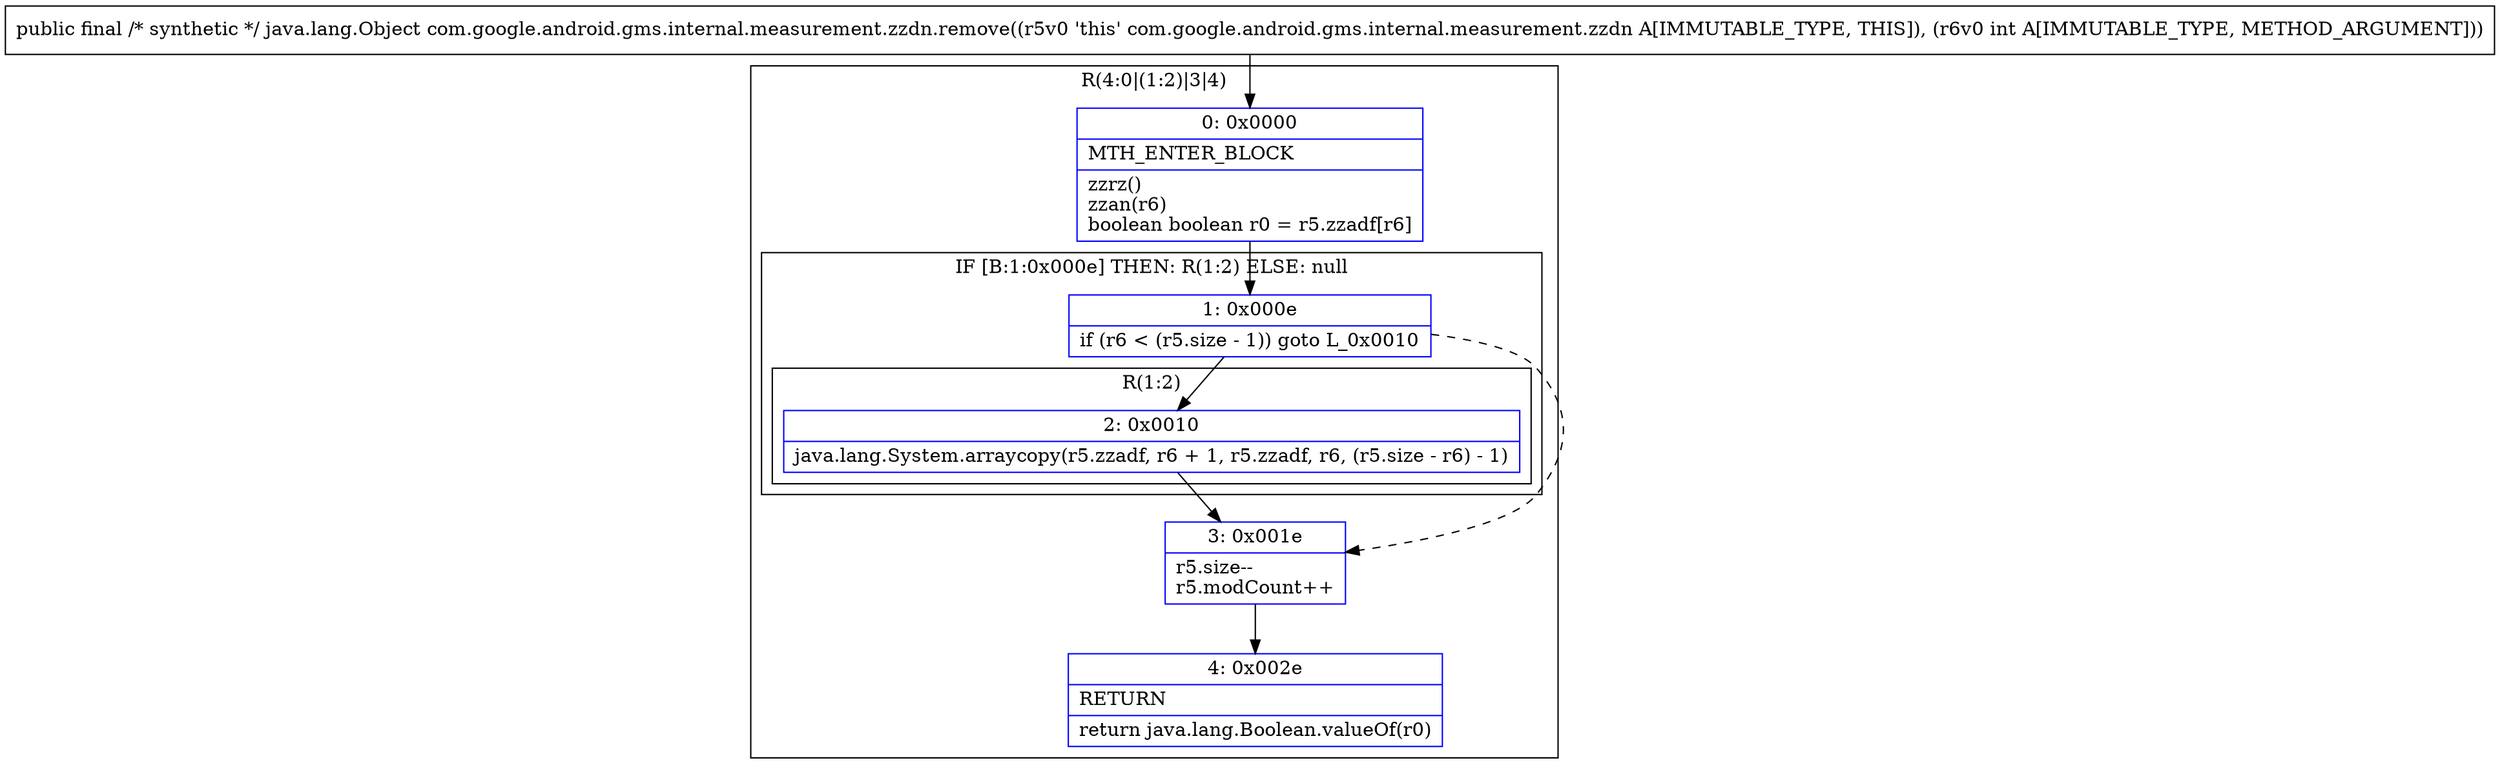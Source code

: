 digraph "CFG forcom.google.android.gms.internal.measurement.zzdn.remove(I)Ljava\/lang\/Object;" {
subgraph cluster_Region_1553053964 {
label = "R(4:0|(1:2)|3|4)";
node [shape=record,color=blue];
Node_0 [shape=record,label="{0\:\ 0x0000|MTH_ENTER_BLOCK\l|zzrz()\lzzan(r6)\lboolean boolean r0 = r5.zzadf[r6]\l}"];
subgraph cluster_IfRegion_846473469 {
label = "IF [B:1:0x000e] THEN: R(1:2) ELSE: null";
node [shape=record,color=blue];
Node_1 [shape=record,label="{1\:\ 0x000e|if (r6 \< (r5.size \- 1)) goto L_0x0010\l}"];
subgraph cluster_Region_689498775 {
label = "R(1:2)";
node [shape=record,color=blue];
Node_2 [shape=record,label="{2\:\ 0x0010|java.lang.System.arraycopy(r5.zzadf, r6 + 1, r5.zzadf, r6, (r5.size \- r6) \- 1)\l}"];
}
}
Node_3 [shape=record,label="{3\:\ 0x001e|r5.size\-\-\lr5.modCount++\l}"];
Node_4 [shape=record,label="{4\:\ 0x002e|RETURN\l|return java.lang.Boolean.valueOf(r0)\l}"];
}
MethodNode[shape=record,label="{public final \/* synthetic *\/ java.lang.Object com.google.android.gms.internal.measurement.zzdn.remove((r5v0 'this' com.google.android.gms.internal.measurement.zzdn A[IMMUTABLE_TYPE, THIS]), (r6v0 int A[IMMUTABLE_TYPE, METHOD_ARGUMENT])) }"];
MethodNode -> Node_0;
Node_0 -> Node_1;
Node_1 -> Node_2;
Node_1 -> Node_3[style=dashed];
Node_2 -> Node_3;
Node_3 -> Node_4;
}

